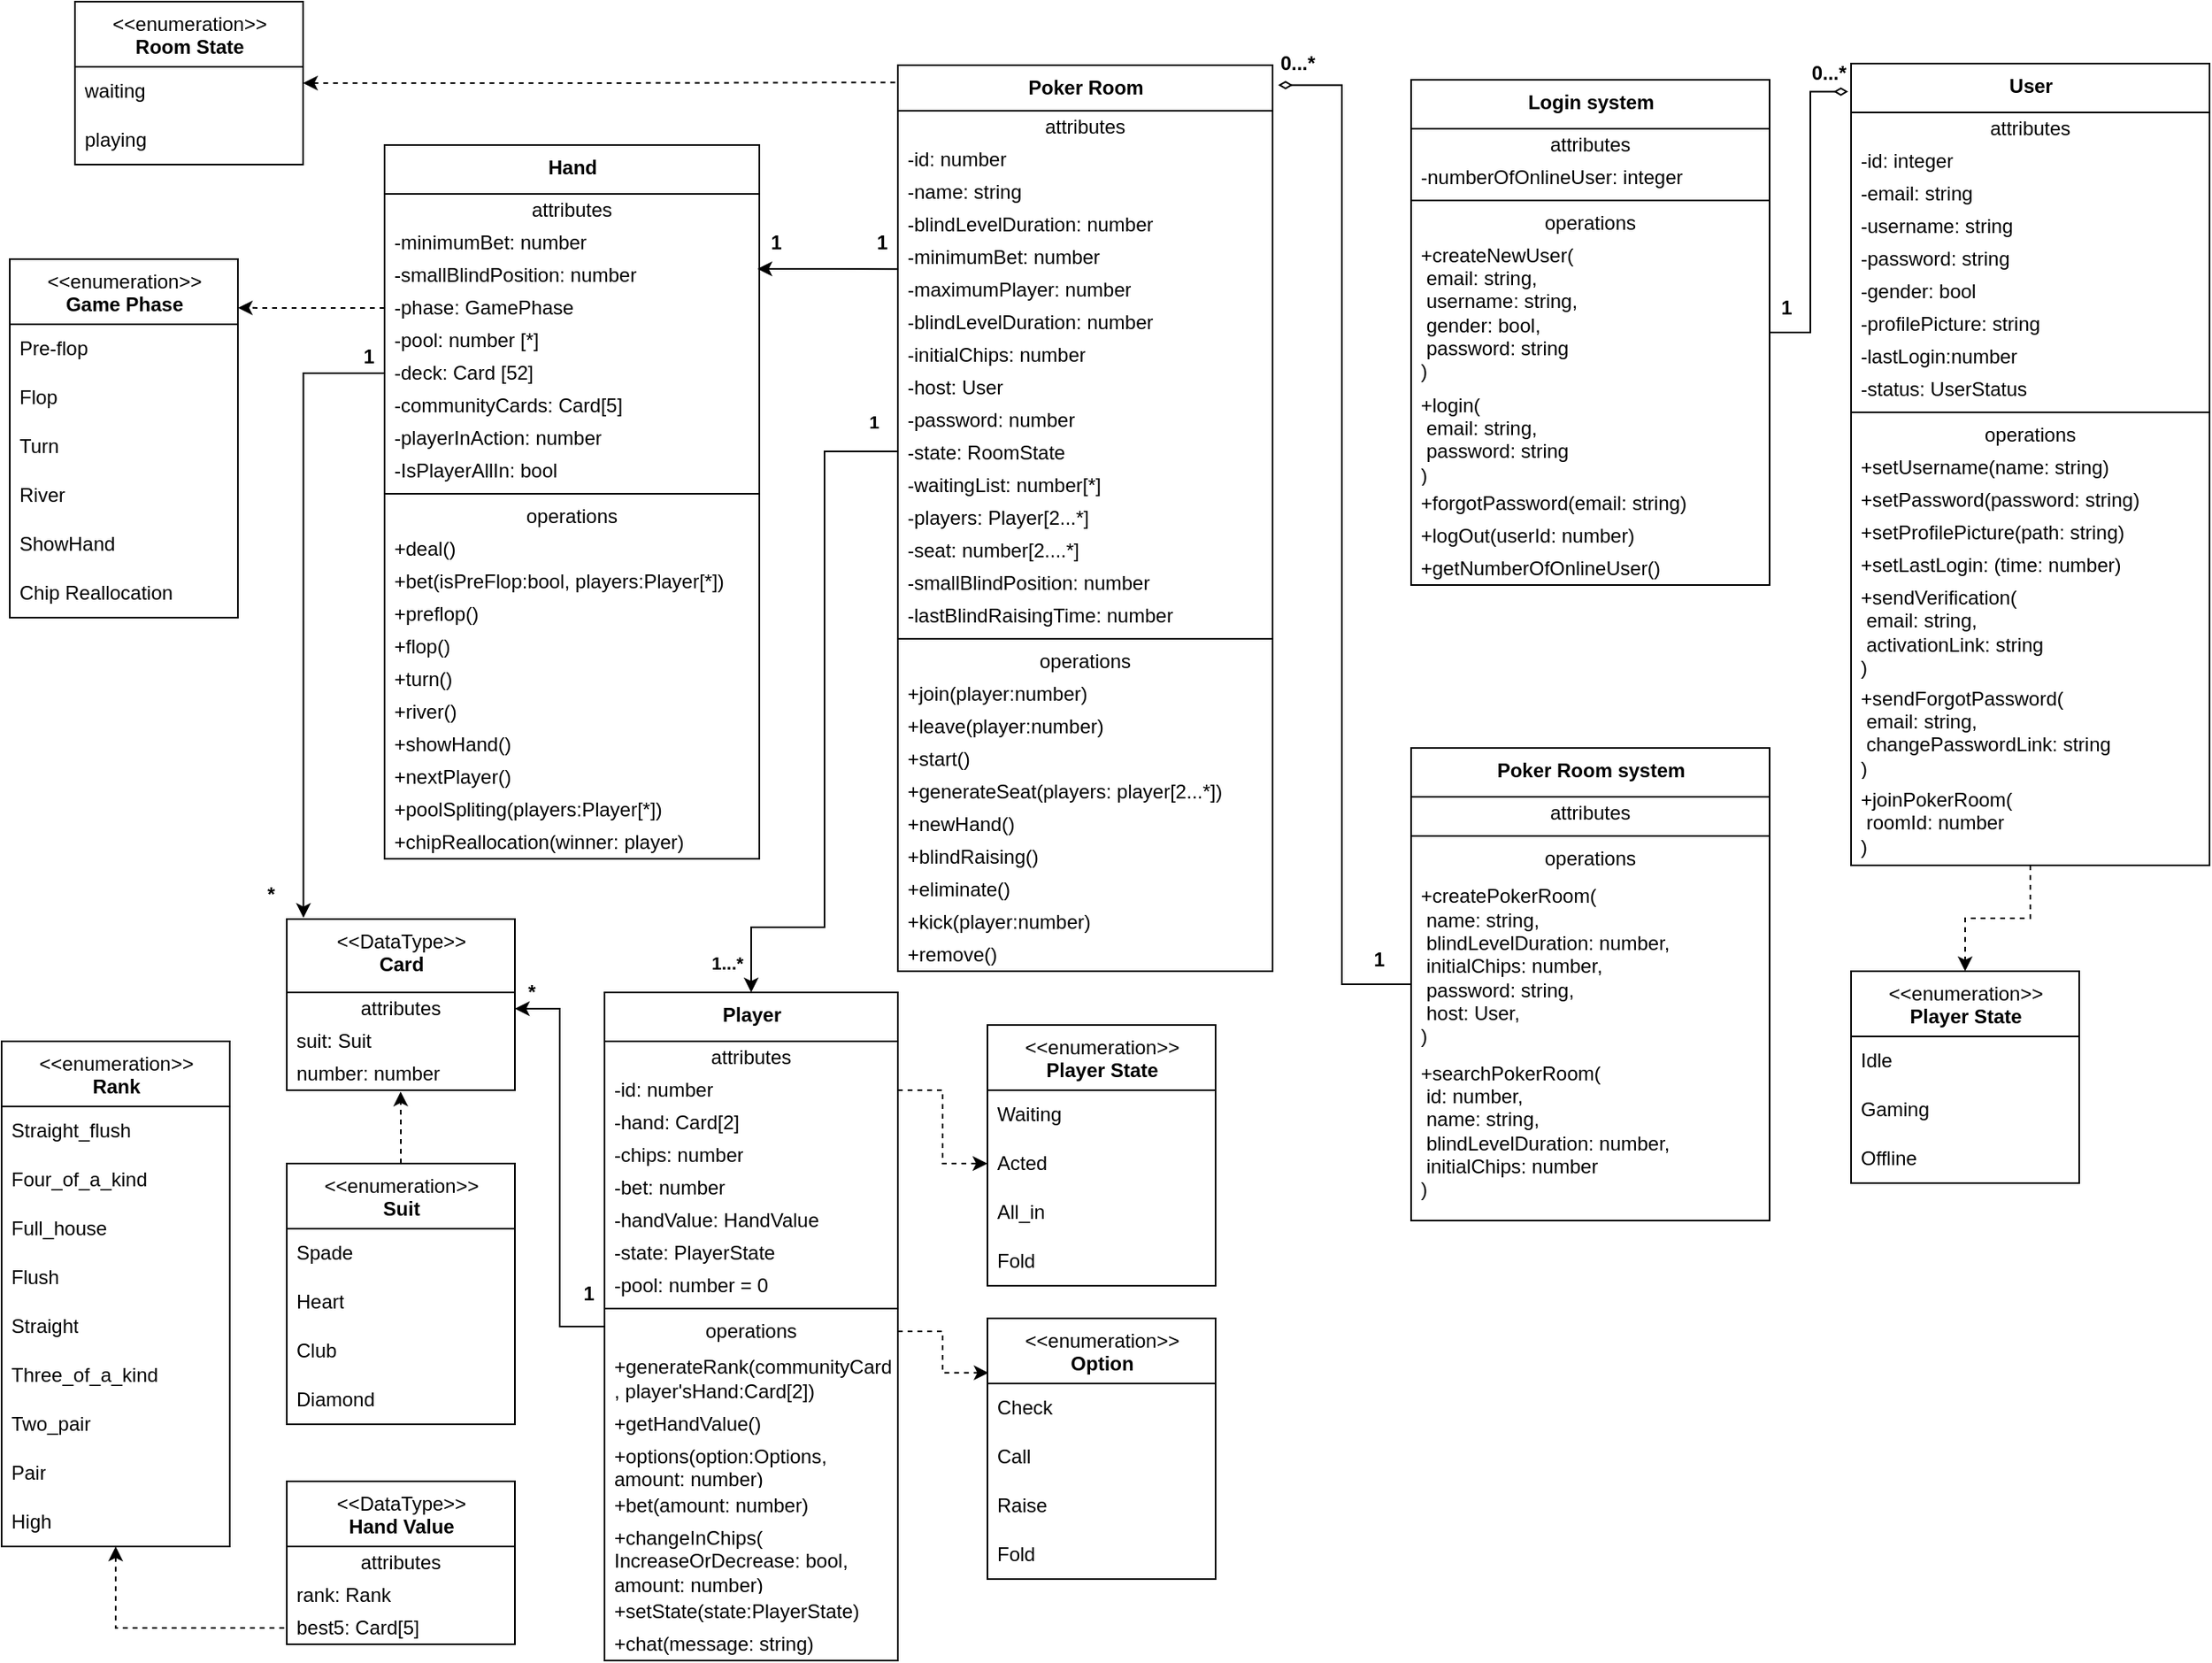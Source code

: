 <mxfile version="16.5.6" type="github">
  <diagram id="BSkCAn2AS6j8tGU4_9bk" name="Page-1">
    <mxGraphModel dx="1038" dy="489" grid="1" gridSize="10" guides="1" tooltips="1" connect="1" arrows="1" fold="1" page="1" pageScale="1" pageWidth="827" pageHeight="1169" math="0" shadow="0">
      <root>
        <mxCell id="0" />
        <mxCell id="1" parent="0" />
        <mxCell id="U2xwrSW1Q37bhcoLh131-1" value="&lt;b&gt;Poker Room&lt;/b&gt;" style="swimlane;fontStyle=0;align=center;verticalAlign=top;childLayout=stackLayout;horizontal=1;startSize=28;horizontalStack=0;resizeParent=1;resizeParentMax=0;resizeLast=0;collapsible=0;marginBottom=0;html=1;" parent="1" vertex="1">
          <mxGeometry x="575" y="61" width="230" height="556" as="geometry" />
        </mxCell>
        <mxCell id="U2xwrSW1Q37bhcoLh131-2" value="attributes" style="text;html=1;strokeColor=none;fillColor=none;align=center;verticalAlign=middle;spacingLeft=4;spacingRight=4;overflow=hidden;rotatable=0;points=[[0,0.5],[1,0.5]];portConstraint=eastwest;" parent="U2xwrSW1Q37bhcoLh131-1" vertex="1">
          <mxGeometry y="28" width="230" height="20" as="geometry" />
        </mxCell>
        <mxCell id="U2xwrSW1Q37bhcoLh131-3" value="-id: number" style="text;html=1;strokeColor=none;fillColor=none;align=left;verticalAlign=middle;spacingLeft=4;spacingRight=4;overflow=hidden;rotatable=0;points=[[0,0.5],[1,0.5]];portConstraint=eastwest;" parent="U2xwrSW1Q37bhcoLh131-1" vertex="1">
          <mxGeometry y="48" width="230" height="20" as="geometry" />
        </mxCell>
        <mxCell id="U2xwrSW1Q37bhcoLh131-14" value="-name: string" style="text;html=1;strokeColor=none;fillColor=none;align=left;verticalAlign=middle;spacingLeft=4;spacingRight=4;overflow=hidden;rotatable=0;points=[[0,0.5],[1,0.5]];portConstraint=eastwest;" parent="U2xwrSW1Q37bhcoLh131-1" vertex="1">
          <mxGeometry y="68" width="230" height="20" as="geometry" />
        </mxCell>
        <mxCell id="U2xwrSW1Q37bhcoLh131-15" value="-blindLevelDuration: number" style="text;html=1;strokeColor=none;fillColor=none;align=left;verticalAlign=middle;spacingLeft=4;spacingRight=4;overflow=hidden;rotatable=0;points=[[0,0.5],[1,0.5]];portConstraint=eastwest;" parent="U2xwrSW1Q37bhcoLh131-1" vertex="1">
          <mxGeometry y="88" width="230" height="20" as="geometry" />
        </mxCell>
        <mxCell id="U2xwrSW1Q37bhcoLh131-16" value="-minimumBet: number" style="text;html=1;strokeColor=none;fillColor=none;align=left;verticalAlign=middle;spacingLeft=4;spacingRight=4;overflow=hidden;rotatable=0;points=[[0,0.5],[1,0.5]];portConstraint=eastwest;" parent="U2xwrSW1Q37bhcoLh131-1" vertex="1">
          <mxGeometry y="108" width="230" height="20" as="geometry" />
        </mxCell>
        <mxCell id="U2xwrSW1Q37bhcoLh131-17" value="-maximumPlayer: number" style="text;html=1;strokeColor=none;fillColor=none;align=left;verticalAlign=middle;spacingLeft=4;spacingRight=4;overflow=hidden;rotatable=0;points=[[0,0.5],[1,0.5]];portConstraint=eastwest;" parent="U2xwrSW1Q37bhcoLh131-1" vertex="1">
          <mxGeometry y="128" width="230" height="20" as="geometry" />
        </mxCell>
        <mxCell id="U2xwrSW1Q37bhcoLh131-19" value="-blindLevelDuration: number" style="text;html=1;strokeColor=none;fillColor=none;align=left;verticalAlign=middle;spacingLeft=4;spacingRight=4;overflow=hidden;rotatable=0;points=[[0,0.5],[1,0.5]];portConstraint=eastwest;" parent="U2xwrSW1Q37bhcoLh131-1" vertex="1">
          <mxGeometry y="148" width="230" height="20" as="geometry" />
        </mxCell>
        <mxCell id="U2xwrSW1Q37bhcoLh131-182" value="-initialChips: number" style="text;html=1;strokeColor=none;fillColor=none;align=left;verticalAlign=middle;spacingLeft=4;spacingRight=4;overflow=hidden;rotatable=0;points=[[0,0.5],[1,0.5]];portConstraint=eastwest;" parent="U2xwrSW1Q37bhcoLh131-1" vertex="1">
          <mxGeometry y="168" width="230" height="20" as="geometry" />
        </mxCell>
        <mxCell id="U2xwrSW1Q37bhcoLh131-18" value="-host: User" style="text;html=1;strokeColor=none;fillColor=none;align=left;verticalAlign=middle;spacingLeft=4;spacingRight=4;overflow=hidden;rotatable=0;points=[[0,0.5],[1,0.5]];portConstraint=eastwest;" parent="U2xwrSW1Q37bhcoLh131-1" vertex="1">
          <mxGeometry y="188" width="230" height="20" as="geometry" />
        </mxCell>
        <mxCell id="U2xwrSW1Q37bhcoLh131-224" value="-password: number" style="text;html=1;strokeColor=none;fillColor=none;align=left;verticalAlign=middle;spacingLeft=4;spacingRight=4;overflow=hidden;rotatable=0;points=[[0,0.5],[1,0.5]];portConstraint=eastwest;" parent="U2xwrSW1Q37bhcoLh131-1" vertex="1">
          <mxGeometry y="208" width="230" height="20" as="geometry" />
        </mxCell>
        <mxCell id="U2xwrSW1Q37bhcoLh131-20" value="-state: RoomState" style="text;html=1;strokeColor=none;fillColor=none;align=left;verticalAlign=middle;spacingLeft=4;spacingRight=4;overflow=hidden;rotatable=0;points=[[0,0.5],[1,0.5]];portConstraint=eastwest;" parent="U2xwrSW1Q37bhcoLh131-1" vertex="1">
          <mxGeometry y="228" width="230" height="20" as="geometry" />
        </mxCell>
        <mxCell id="U2xwrSW1Q37bhcoLh131-5" value="-waitingList: number[*]" style="text;html=1;strokeColor=none;fillColor=none;align=left;verticalAlign=middle;spacingLeft=4;spacingRight=4;overflow=hidden;rotatable=0;points=[[0,0.5],[1,0.5]];portConstraint=eastwest;" parent="U2xwrSW1Q37bhcoLh131-1" vertex="1">
          <mxGeometry y="248" width="230" height="20" as="geometry" />
        </mxCell>
        <mxCell id="U2xwrSW1Q37bhcoLh131-180" value="-players: Player[2...*]" style="text;html=1;strokeColor=none;fillColor=none;align=left;verticalAlign=middle;spacingLeft=4;spacingRight=4;overflow=hidden;rotatable=0;points=[[0,0.5],[1,0.5]];portConstraint=eastwest;" parent="U2xwrSW1Q37bhcoLh131-1" vertex="1">
          <mxGeometry y="268" width="230" height="20" as="geometry" />
        </mxCell>
        <mxCell id="U2xwrSW1Q37bhcoLh131-145" value="-seat: number[2....*]" style="text;html=1;strokeColor=none;fillColor=none;align=left;verticalAlign=middle;spacingLeft=4;spacingRight=4;overflow=hidden;rotatable=0;points=[[0,0.5],[1,0.5]];portConstraint=eastwest;" parent="U2xwrSW1Q37bhcoLh131-1" vertex="1">
          <mxGeometry y="288" width="230" height="20" as="geometry" />
        </mxCell>
        <mxCell id="U2xwrSW1Q37bhcoLh131-51" value="-smallBlindPosition: number" style="text;html=1;strokeColor=none;fillColor=none;align=left;verticalAlign=middle;spacingLeft=4;spacingRight=4;overflow=hidden;rotatable=0;points=[[0,0.5],[1,0.5]];portConstraint=eastwest;" parent="U2xwrSW1Q37bhcoLh131-1" vertex="1">
          <mxGeometry y="308" width="230" height="20" as="geometry" />
        </mxCell>
        <mxCell id="U2xwrSW1Q37bhcoLh131-149" value="-lastBlindRaisingTime: number" style="text;html=1;strokeColor=none;fillColor=none;align=left;verticalAlign=middle;spacingLeft=4;spacingRight=4;overflow=hidden;rotatable=0;points=[[0,0.5],[1,0.5]];portConstraint=eastwest;" parent="U2xwrSW1Q37bhcoLh131-1" vertex="1">
          <mxGeometry y="328" width="230" height="20" as="geometry" />
        </mxCell>
        <mxCell id="U2xwrSW1Q37bhcoLh131-6" value="" style="line;strokeWidth=1;fillColor=none;align=left;verticalAlign=middle;spacingTop=-1;spacingLeft=3;spacingRight=3;rotatable=0;labelPosition=right;points=[];portConstraint=eastwest;" parent="U2xwrSW1Q37bhcoLh131-1" vertex="1">
          <mxGeometry y="348" width="230" height="8" as="geometry" />
        </mxCell>
        <mxCell id="U2xwrSW1Q37bhcoLh131-7" value="operations" style="text;html=1;strokeColor=none;fillColor=none;align=center;verticalAlign=middle;spacingLeft=4;spacingRight=4;overflow=hidden;rotatable=0;points=[[0,0.5],[1,0.5]];portConstraint=eastwest;" parent="U2xwrSW1Q37bhcoLh131-1" vertex="1">
          <mxGeometry y="356" width="230" height="20" as="geometry" />
        </mxCell>
        <mxCell id="U2xwrSW1Q37bhcoLh131-176" value="+join(player:number)" style="text;html=1;strokeColor=none;fillColor=none;align=left;verticalAlign=middle;spacingLeft=4;spacingRight=4;overflow=hidden;rotatable=0;points=[[0,0.5],[1,0.5]];portConstraint=eastwest;" parent="U2xwrSW1Q37bhcoLh131-1" vertex="1">
          <mxGeometry y="376" width="230" height="20" as="geometry" />
        </mxCell>
        <mxCell id="U2xwrSW1Q37bhcoLh131-177" value="+leave(player:number)" style="text;html=1;strokeColor=none;fillColor=none;align=left;verticalAlign=middle;spacingLeft=4;spacingRight=4;overflow=hidden;rotatable=0;points=[[0,0.5],[1,0.5]];portConstraint=eastwest;" parent="U2xwrSW1Q37bhcoLh131-1" vertex="1">
          <mxGeometry y="396" width="230" height="20" as="geometry" />
        </mxCell>
        <mxCell id="U2xwrSW1Q37bhcoLh131-179" value="+start()" style="text;html=1;strokeColor=none;fillColor=none;align=left;verticalAlign=middle;spacingLeft=4;spacingRight=4;overflow=hidden;rotatable=0;points=[[0,0.5],[1,0.5]];portConstraint=eastwest;" parent="U2xwrSW1Q37bhcoLh131-1" vertex="1">
          <mxGeometry y="416" width="230" height="20" as="geometry" />
        </mxCell>
        <mxCell id="U2xwrSW1Q37bhcoLh131-8" value="+generateSeat(players: player[2...*])" style="text;html=1;strokeColor=none;fillColor=none;align=left;verticalAlign=middle;spacingLeft=4;spacingRight=4;overflow=hidden;rotatable=0;points=[[0,0.5],[1,0.5]];portConstraint=eastwest;" parent="U2xwrSW1Q37bhcoLh131-1" vertex="1">
          <mxGeometry y="436" width="230" height="20" as="geometry" />
        </mxCell>
        <mxCell id="U2xwrSW1Q37bhcoLh131-105" value="+newHand()" style="text;html=1;strokeColor=none;fillColor=none;align=left;verticalAlign=middle;spacingLeft=4;spacingRight=4;overflow=hidden;rotatable=0;points=[[0,0.5],[1,0.5]];portConstraint=eastwest;" parent="U2xwrSW1Q37bhcoLh131-1" vertex="1">
          <mxGeometry y="456" width="230" height="20" as="geometry" />
        </mxCell>
        <mxCell id="U2xwrSW1Q37bhcoLh131-166" value="+blindRaising()" style="text;html=1;strokeColor=none;fillColor=none;align=left;verticalAlign=middle;spacingLeft=4;spacingRight=4;overflow=hidden;rotatable=0;points=[[0,0.5],[1,0.5]];portConstraint=eastwest;" parent="U2xwrSW1Q37bhcoLh131-1" vertex="1">
          <mxGeometry y="476" width="230" height="20" as="geometry" />
        </mxCell>
        <mxCell id="U2xwrSW1Q37bhcoLh131-173" value="+eliminate()" style="text;html=1;strokeColor=none;fillColor=none;align=left;verticalAlign=middle;spacingLeft=4;spacingRight=4;overflow=hidden;rotatable=0;points=[[0,0.5],[1,0.5]];portConstraint=eastwest;" parent="U2xwrSW1Q37bhcoLh131-1" vertex="1">
          <mxGeometry y="496" width="230" height="20" as="geometry" />
        </mxCell>
        <mxCell id="U2xwrSW1Q37bhcoLh131-183" value="+kick(player:number)" style="text;html=1;strokeColor=none;fillColor=none;align=left;verticalAlign=middle;spacingLeft=4;spacingRight=4;overflow=hidden;rotatable=0;points=[[0,0.5],[1,0.5]];portConstraint=eastwest;" parent="U2xwrSW1Q37bhcoLh131-1" vertex="1">
          <mxGeometry y="516" width="230" height="20" as="geometry" />
        </mxCell>
        <mxCell id="U2xwrSW1Q37bhcoLh131-184" value="+remove()" style="text;html=1;strokeColor=none;fillColor=none;align=left;verticalAlign=middle;spacingLeft=4;spacingRight=4;overflow=hidden;rotatable=0;points=[[0,0.5],[1,0.5]];portConstraint=eastwest;" parent="U2xwrSW1Q37bhcoLh131-1" vertex="1">
          <mxGeometry y="536" width="230" height="20" as="geometry" />
        </mxCell>
        <mxCell id="U2xwrSW1Q37bhcoLh131-185" style="edgeStyle=orthogonalEdgeStyle;rounded=0;orthogonalLoop=1;jettySize=auto;html=1;dashed=1;endArrow=none;endFill=0;startArrow=classic;startFill=1;entryX=0.005;entryY=0.019;entryDx=0;entryDy=0;entryPerimeter=0;" parent="1" source="U2xwrSW1Q37bhcoLh131-21" target="U2xwrSW1Q37bhcoLh131-1" edge="1">
          <mxGeometry relative="1" as="geometry">
            <mxPoint x="500" y="72" as="targetPoint" />
          </mxGeometry>
        </mxCell>
        <mxCell id="U2xwrSW1Q37bhcoLh131-21" value="&amp;lt;&amp;lt;enumeration&amp;gt;&amp;gt;&lt;br&gt;&lt;b&gt;Room State&lt;/b&gt;" style="swimlane;fontStyle=0;align=center;verticalAlign=top;childLayout=stackLayout;horizontal=1;startSize=40;horizontalStack=0;resizeParent=1;resizeParentMax=0;resizeLast=0;collapsible=0;marginBottom=0;html=1;" parent="1" vertex="1">
          <mxGeometry x="70" y="22" width="140" height="100" as="geometry" />
        </mxCell>
        <mxCell id="U2xwrSW1Q37bhcoLh131-22" value="waiting" style="text;html=1;strokeColor=none;fillColor=none;align=left;verticalAlign=middle;spacingLeft=4;spacingRight=4;overflow=hidden;rotatable=0;points=[[0,0.5],[1,0.5]];portConstraint=eastwest;" parent="U2xwrSW1Q37bhcoLh131-21" vertex="1">
          <mxGeometry y="40" width="140" height="30" as="geometry" />
        </mxCell>
        <mxCell id="U2xwrSW1Q37bhcoLh131-24" value="playing" style="text;html=1;strokeColor=none;fillColor=none;align=left;verticalAlign=middle;spacingLeft=4;spacingRight=4;overflow=hidden;rotatable=0;points=[[0,0.5],[1,0.5]];portConstraint=eastwest;" parent="U2xwrSW1Q37bhcoLh131-21" vertex="1">
          <mxGeometry y="70" width="140" height="30" as="geometry" />
        </mxCell>
        <mxCell id="U2xwrSW1Q37bhcoLh131-26" value="&lt;b&gt;Hand&lt;/b&gt;&lt;br&gt;" style="swimlane;fontStyle=0;align=center;verticalAlign=top;childLayout=stackLayout;horizontal=1;startSize=30;horizontalStack=0;resizeParent=1;resizeParentMax=0;resizeLast=0;collapsible=0;marginBottom=0;html=1;" parent="1" vertex="1">
          <mxGeometry x="260" y="110" width="230" height="438" as="geometry" />
        </mxCell>
        <mxCell id="U2xwrSW1Q37bhcoLh131-27" value="attributes" style="text;html=1;strokeColor=none;fillColor=none;align=center;verticalAlign=middle;spacingLeft=4;spacingRight=4;overflow=hidden;rotatable=0;points=[[0,0.5],[1,0.5]];portConstraint=eastwest;" parent="U2xwrSW1Q37bhcoLh131-26" vertex="1">
          <mxGeometry y="30" width="230" height="20" as="geometry" />
        </mxCell>
        <mxCell id="U2xwrSW1Q37bhcoLh131-29" value="-minimumBet: number" style="text;html=1;strokeColor=none;fillColor=none;align=left;verticalAlign=middle;spacingLeft=4;spacingRight=4;overflow=hidden;rotatable=0;points=[[0,0.5],[1,0.5]];portConstraint=eastwest;" parent="U2xwrSW1Q37bhcoLh131-26" vertex="1">
          <mxGeometry y="50" width="230" height="20" as="geometry" />
        </mxCell>
        <mxCell id="U2xwrSW1Q37bhcoLh131-144" value="-smallBlindPosition: number" style="text;html=1;strokeColor=none;fillColor=none;align=left;verticalAlign=middle;spacingLeft=4;spacingRight=4;overflow=hidden;rotatable=0;points=[[0,0.5],[1,0.5]];portConstraint=eastwest;" parent="U2xwrSW1Q37bhcoLh131-26" vertex="1">
          <mxGeometry y="70" width="230" height="20" as="geometry" />
        </mxCell>
        <mxCell id="U2xwrSW1Q37bhcoLh131-34" value="-phase: GamePhase" style="text;html=1;strokeColor=none;fillColor=none;align=left;verticalAlign=middle;spacingLeft=4;spacingRight=4;overflow=hidden;rotatable=0;points=[[0,0.5],[1,0.5]];portConstraint=eastwest;" parent="U2xwrSW1Q37bhcoLh131-26" vertex="1">
          <mxGeometry y="90" width="230" height="20" as="geometry" />
        </mxCell>
        <mxCell id="U2xwrSW1Q37bhcoLh131-36" value="-pool: number [*]" style="text;html=1;strokeColor=none;fillColor=none;align=left;verticalAlign=middle;spacingLeft=4;spacingRight=4;overflow=hidden;rotatable=0;points=[[0,0.5],[1,0.5]];portConstraint=eastwest;" parent="U2xwrSW1Q37bhcoLh131-26" vertex="1">
          <mxGeometry y="110" width="230" height="20" as="geometry" />
        </mxCell>
        <mxCell id="U2xwrSW1Q37bhcoLh131-37" value="-deck: Card [52]" style="text;html=1;strokeColor=none;fillColor=none;align=left;verticalAlign=middle;spacingLeft=4;spacingRight=4;overflow=hidden;rotatable=0;points=[[0,0.5],[1,0.5]];portConstraint=eastwest;" parent="U2xwrSW1Q37bhcoLh131-26" vertex="1">
          <mxGeometry y="130" width="230" height="20" as="geometry" />
        </mxCell>
        <mxCell id="U2xwrSW1Q37bhcoLh131-48" value="-communityCards: Card[5]" style="text;html=1;strokeColor=none;fillColor=none;align=left;verticalAlign=middle;spacingLeft=4;spacingRight=4;overflow=hidden;rotatable=0;points=[[0,0.5],[1,0.5]];portConstraint=eastwest;" parent="U2xwrSW1Q37bhcoLh131-26" vertex="1">
          <mxGeometry y="150" width="230" height="20" as="geometry" />
        </mxCell>
        <mxCell id="U2xwrSW1Q37bhcoLh131-52" value="-playerInAction: number" style="text;html=1;strokeColor=none;fillColor=none;align=left;verticalAlign=middle;spacingLeft=4;spacingRight=4;overflow=hidden;rotatable=0;points=[[0,0.5],[1,0.5]];portConstraint=eastwest;" parent="U2xwrSW1Q37bhcoLh131-26" vertex="1">
          <mxGeometry y="170" width="230" height="20" as="geometry" />
        </mxCell>
        <mxCell id="U2xwrSW1Q37bhcoLh131-146" value="-IsPlayerAllIn: bool" style="text;html=1;strokeColor=none;fillColor=none;align=left;verticalAlign=middle;spacingLeft=4;spacingRight=4;overflow=hidden;rotatable=0;points=[[0,0.5],[1,0.5]];portConstraint=eastwest;" parent="U2xwrSW1Q37bhcoLh131-26" vertex="1">
          <mxGeometry y="190" width="230" height="20" as="geometry" />
        </mxCell>
        <mxCell id="U2xwrSW1Q37bhcoLh131-38" value="" style="line;strokeWidth=1;fillColor=none;align=left;verticalAlign=middle;spacingTop=-1;spacingLeft=3;spacingRight=3;rotatable=0;labelPosition=right;points=[];portConstraint=eastwest;" parent="U2xwrSW1Q37bhcoLh131-26" vertex="1">
          <mxGeometry y="210" width="230" height="8" as="geometry" />
        </mxCell>
        <mxCell id="U2xwrSW1Q37bhcoLh131-39" value="operations" style="text;html=1;strokeColor=none;fillColor=none;align=center;verticalAlign=middle;spacingLeft=4;spacingRight=4;overflow=hidden;rotatable=0;points=[[0,0.5],[1,0.5]];portConstraint=eastwest;" parent="U2xwrSW1Q37bhcoLh131-26" vertex="1">
          <mxGeometry y="218" width="230" height="20" as="geometry" />
        </mxCell>
        <mxCell id="U2xwrSW1Q37bhcoLh131-40" value="+deal()" style="text;html=1;strokeColor=none;fillColor=none;align=left;verticalAlign=middle;spacingLeft=4;spacingRight=4;overflow=hidden;rotatable=0;points=[[0,0.5],[1,0.5]];portConstraint=eastwest;" parent="U2xwrSW1Q37bhcoLh131-26" vertex="1">
          <mxGeometry y="238" width="230" height="20" as="geometry" />
        </mxCell>
        <mxCell id="U2xwrSW1Q37bhcoLh131-130" value="+bet(isPreFlop:bool, players:Player[*])" style="text;html=1;strokeColor=none;fillColor=none;align=left;verticalAlign=middle;spacingLeft=4;spacingRight=4;overflow=hidden;rotatable=0;points=[[0,0.5],[1,0.5]];portConstraint=eastwest;" parent="U2xwrSW1Q37bhcoLh131-26" vertex="1">
          <mxGeometry y="258" width="230" height="20" as="geometry" />
        </mxCell>
        <mxCell id="U2xwrSW1Q37bhcoLh131-109" value="+preflop()" style="text;html=1;strokeColor=none;fillColor=none;align=left;verticalAlign=middle;spacingLeft=4;spacingRight=4;overflow=hidden;rotatable=0;points=[[0,0.5],[1,0.5]];portConstraint=eastwest;" parent="U2xwrSW1Q37bhcoLh131-26" vertex="1">
          <mxGeometry y="278" width="230" height="20" as="geometry" />
        </mxCell>
        <mxCell id="U2xwrSW1Q37bhcoLh131-110" value="+flop()" style="text;html=1;strokeColor=none;fillColor=none;align=left;verticalAlign=middle;spacingLeft=4;spacingRight=4;overflow=hidden;rotatable=0;points=[[0,0.5],[1,0.5]];portConstraint=eastwest;" parent="U2xwrSW1Q37bhcoLh131-26" vertex="1">
          <mxGeometry y="298" width="230" height="20" as="geometry" />
        </mxCell>
        <mxCell id="U2xwrSW1Q37bhcoLh131-108" value="+turn()" style="text;html=1;strokeColor=none;fillColor=none;align=left;verticalAlign=middle;spacingLeft=4;spacingRight=4;overflow=hidden;rotatable=0;points=[[0,0.5],[1,0.5]];portConstraint=eastwest;" parent="U2xwrSW1Q37bhcoLh131-26" vertex="1">
          <mxGeometry y="318" width="230" height="20" as="geometry" />
        </mxCell>
        <mxCell id="U2xwrSW1Q37bhcoLh131-107" value="+river()" style="text;html=1;strokeColor=none;fillColor=none;align=left;verticalAlign=middle;spacingLeft=4;spacingRight=4;overflow=hidden;rotatable=0;points=[[0,0.5],[1,0.5]];portConstraint=eastwest;" parent="U2xwrSW1Q37bhcoLh131-26" vertex="1">
          <mxGeometry y="338" width="230" height="20" as="geometry" />
        </mxCell>
        <mxCell id="U2xwrSW1Q37bhcoLh131-161" value="+showHand()" style="text;html=1;strokeColor=none;fillColor=none;align=left;verticalAlign=middle;spacingLeft=4;spacingRight=4;overflow=hidden;rotatable=0;points=[[0,0.5],[1,0.5]];portConstraint=eastwest;" parent="U2xwrSW1Q37bhcoLh131-26" vertex="1">
          <mxGeometry y="358" width="230" height="20" as="geometry" />
        </mxCell>
        <mxCell id="U2xwrSW1Q37bhcoLh131-147" value="+nextPlayer()" style="text;html=1;strokeColor=none;fillColor=none;align=left;verticalAlign=middle;spacingLeft=4;spacingRight=4;overflow=hidden;rotatable=0;points=[[0,0.5],[1,0.5]];portConstraint=eastwest;" parent="U2xwrSW1Q37bhcoLh131-26" vertex="1">
          <mxGeometry y="378" width="230" height="20" as="geometry" />
        </mxCell>
        <mxCell id="U2xwrSW1Q37bhcoLh131-160" value="+poolSpliting(players:Player[*])" style="text;html=1;strokeColor=none;fillColor=none;align=left;verticalAlign=middle;spacingLeft=4;spacingRight=4;overflow=hidden;rotatable=0;points=[[0,0.5],[1,0.5]];portConstraint=eastwest;" parent="U2xwrSW1Q37bhcoLh131-26" vertex="1">
          <mxGeometry y="398" width="230" height="20" as="geometry" />
        </mxCell>
        <mxCell id="U2xwrSW1Q37bhcoLh131-162" value="+chipReallocation(winner: player)" style="text;html=1;strokeColor=none;fillColor=none;align=left;verticalAlign=middle;spacingLeft=4;spacingRight=4;overflow=hidden;rotatable=0;points=[[0,0.5],[1,0.5]];portConstraint=eastwest;" parent="U2xwrSW1Q37bhcoLh131-26" vertex="1">
          <mxGeometry y="418" width="230" height="20" as="geometry" />
        </mxCell>
        <mxCell id="U2xwrSW1Q37bhcoLh131-41" value="&amp;lt;&amp;lt;enumeration&amp;gt;&amp;gt;&lt;br&gt;&lt;b&gt;Game Phase&lt;/b&gt;" style="swimlane;fontStyle=0;align=center;verticalAlign=top;childLayout=stackLayout;horizontal=1;startSize=40;horizontalStack=0;resizeParent=1;resizeParentMax=0;resizeLast=0;collapsible=0;marginBottom=0;html=1;" parent="1" vertex="1">
          <mxGeometry x="30" y="180" width="140" height="220" as="geometry" />
        </mxCell>
        <mxCell id="U2xwrSW1Q37bhcoLh131-42" value="Pre-flop" style="text;html=1;strokeColor=none;fillColor=none;align=left;verticalAlign=middle;spacingLeft=4;spacingRight=4;overflow=hidden;rotatable=0;points=[[0,0.5],[1,0.5]];portConstraint=eastwest;" parent="U2xwrSW1Q37bhcoLh131-41" vertex="1">
          <mxGeometry y="40" width="140" height="30" as="geometry" />
        </mxCell>
        <mxCell id="U2xwrSW1Q37bhcoLh131-43" value="Flop" style="text;html=1;strokeColor=none;fillColor=none;align=left;verticalAlign=middle;spacingLeft=4;spacingRight=4;overflow=hidden;rotatable=0;points=[[0,0.5],[1,0.5]];portConstraint=eastwest;" parent="U2xwrSW1Q37bhcoLh131-41" vertex="1">
          <mxGeometry y="70" width="140" height="30" as="geometry" />
        </mxCell>
        <mxCell id="U2xwrSW1Q37bhcoLh131-45" value="Turn" style="text;html=1;strokeColor=none;fillColor=none;align=left;verticalAlign=middle;spacingLeft=4;spacingRight=4;overflow=hidden;rotatable=0;points=[[0,0.5],[1,0.5]];portConstraint=eastwest;" parent="U2xwrSW1Q37bhcoLh131-41" vertex="1">
          <mxGeometry y="100" width="140" height="30" as="geometry" />
        </mxCell>
        <mxCell id="U2xwrSW1Q37bhcoLh131-46" value="River" style="text;html=1;strokeColor=none;fillColor=none;align=left;verticalAlign=middle;spacingLeft=4;spacingRight=4;overflow=hidden;rotatable=0;points=[[0,0.5],[1,0.5]];portConstraint=eastwest;" parent="U2xwrSW1Q37bhcoLh131-41" vertex="1">
          <mxGeometry y="130" width="140" height="30" as="geometry" />
        </mxCell>
        <mxCell id="U2xwrSW1Q37bhcoLh131-167" value="ShowHand" style="text;html=1;strokeColor=none;fillColor=none;align=left;verticalAlign=middle;spacingLeft=4;spacingRight=4;overflow=hidden;rotatable=0;points=[[0,0.5],[1,0.5]];portConstraint=eastwest;" parent="U2xwrSW1Q37bhcoLh131-41" vertex="1">
          <mxGeometry y="160" width="140" height="30" as="geometry" />
        </mxCell>
        <mxCell id="U2xwrSW1Q37bhcoLh131-168" value="Chip Reallocation" style="text;html=1;strokeColor=none;fillColor=none;align=left;verticalAlign=middle;spacingLeft=4;spacingRight=4;overflow=hidden;rotatable=0;points=[[0,0.5],[1,0.5]];portConstraint=eastwest;" parent="U2xwrSW1Q37bhcoLh131-41" vertex="1">
          <mxGeometry y="190" width="140" height="30" as="geometry" />
        </mxCell>
        <mxCell id="U2xwrSW1Q37bhcoLh131-205" style="edgeStyle=orthogonalEdgeStyle;rounded=0;orthogonalLoop=1;jettySize=auto;html=1;entryX=1;entryY=0.5;entryDx=0;entryDy=0;startArrow=none;startFill=0;endArrow=classic;endFill=1;" parent="1" source="U2xwrSW1Q37bhcoLh131-53" target="U2xwrSW1Q37bhcoLh131-64" edge="1">
          <mxGeometry relative="1" as="geometry" />
        </mxCell>
        <mxCell id="U2xwrSW1Q37bhcoLh131-53" value="&lt;b&gt;Player&lt;/b&gt;" style="swimlane;fontStyle=0;align=center;verticalAlign=top;childLayout=stackLayout;horizontal=1;startSize=30;horizontalStack=0;resizeParent=1;resizeParentMax=0;resizeLast=0;collapsible=0;marginBottom=0;html=1;" parent="1" vertex="1">
          <mxGeometry x="395" y="630" width="180" height="410" as="geometry" />
        </mxCell>
        <mxCell id="U2xwrSW1Q37bhcoLh131-54" value="attributes" style="text;html=1;strokeColor=none;fillColor=none;align=center;verticalAlign=middle;spacingLeft=4;spacingRight=4;overflow=hidden;rotatable=0;points=[[0,0.5],[1,0.5]];portConstraint=eastwest;" parent="U2xwrSW1Q37bhcoLh131-53" vertex="1">
          <mxGeometry y="30" width="180" height="20" as="geometry" />
        </mxCell>
        <mxCell id="U2xwrSW1Q37bhcoLh131-163" value="-id: number" style="text;html=1;strokeColor=none;fillColor=none;align=left;verticalAlign=middle;spacingLeft=4;spacingRight=4;overflow=hidden;rotatable=0;points=[[0,0.5],[1,0.5]];portConstraint=eastwest;" parent="U2xwrSW1Q37bhcoLh131-53" vertex="1">
          <mxGeometry y="50" width="180" height="20" as="geometry" />
        </mxCell>
        <mxCell id="U2xwrSW1Q37bhcoLh131-55" value="-hand: Card[2]" style="text;html=1;strokeColor=none;fillColor=none;align=left;verticalAlign=middle;spacingLeft=4;spacingRight=4;overflow=hidden;rotatable=0;points=[[0,0.5],[1,0.5]];portConstraint=eastwest;" parent="U2xwrSW1Q37bhcoLh131-53" vertex="1">
          <mxGeometry y="70" width="180" height="20" as="geometry" />
        </mxCell>
        <mxCell id="U2xwrSW1Q37bhcoLh131-62" value="-chips: number" style="text;html=1;strokeColor=none;fillColor=none;align=left;verticalAlign=middle;spacingLeft=4;spacingRight=4;overflow=hidden;rotatable=0;points=[[0,0.5],[1,0.5]];portConstraint=eastwest;" parent="U2xwrSW1Q37bhcoLh131-53" vertex="1">
          <mxGeometry y="90" width="180" height="20" as="geometry" />
        </mxCell>
        <mxCell id="U2xwrSW1Q37bhcoLh131-129" value="-bet: number" style="text;html=1;strokeColor=none;fillColor=none;align=left;verticalAlign=middle;spacingLeft=4;spacingRight=4;overflow=hidden;rotatable=0;points=[[0,0.5],[1,0.5]];portConstraint=eastwest;" parent="U2xwrSW1Q37bhcoLh131-53" vertex="1">
          <mxGeometry y="110" width="180" height="20" as="geometry" />
        </mxCell>
        <mxCell id="U2xwrSW1Q37bhcoLh131-61" value="-handValue: HandValue" style="text;html=1;strokeColor=none;fillColor=none;align=left;verticalAlign=middle;spacingLeft=4;spacingRight=4;overflow=hidden;rotatable=0;points=[[0,0.5],[1,0.5]];portConstraint=eastwest;" parent="U2xwrSW1Q37bhcoLh131-53" vertex="1">
          <mxGeometry y="130" width="180" height="20" as="geometry" />
        </mxCell>
        <mxCell id="U2xwrSW1Q37bhcoLh131-131" value="-state: PlayerState" style="text;html=1;strokeColor=none;fillColor=none;align=left;verticalAlign=middle;spacingLeft=4;spacingRight=4;overflow=hidden;rotatable=0;points=[[0,0.5],[1,0.5]];portConstraint=eastwest;" parent="U2xwrSW1Q37bhcoLh131-53" vertex="1">
          <mxGeometry y="150" width="180" height="20" as="geometry" />
        </mxCell>
        <mxCell id="U2xwrSW1Q37bhcoLh131-164" value="-pool: number = 0" style="text;html=1;strokeColor=none;fillColor=none;align=left;verticalAlign=middle;spacingLeft=4;spacingRight=4;overflow=hidden;rotatable=0;points=[[0,0.5],[1,0.5]];portConstraint=eastwest;" parent="U2xwrSW1Q37bhcoLh131-53" vertex="1">
          <mxGeometry y="170" width="180" height="20" as="geometry" />
        </mxCell>
        <mxCell id="U2xwrSW1Q37bhcoLh131-58" value="" style="line;strokeWidth=1;fillColor=none;align=left;verticalAlign=middle;spacingTop=-1;spacingLeft=3;spacingRight=3;rotatable=0;labelPosition=right;points=[];portConstraint=eastwest;" parent="U2xwrSW1Q37bhcoLh131-53" vertex="1">
          <mxGeometry y="190" width="180" height="8" as="geometry" />
        </mxCell>
        <mxCell id="U2xwrSW1Q37bhcoLh131-59" value="operations" style="text;html=1;strokeColor=none;fillColor=none;align=center;verticalAlign=middle;spacingLeft=4;spacingRight=4;overflow=hidden;rotatable=0;points=[[0,0.5],[1,0.5]];portConstraint=eastwest;" parent="U2xwrSW1Q37bhcoLh131-53" vertex="1">
          <mxGeometry y="198" width="180" height="20" as="geometry" />
        </mxCell>
        <mxCell id="U2xwrSW1Q37bhcoLh131-104" value="+generateRank(communityCards:Card[5]&lt;br&gt;, player&#39;sHand:Card[2])" style="text;html=1;strokeColor=none;fillColor=none;align=left;verticalAlign=middle;spacingLeft=4;spacingRight=4;overflow=hidden;rotatable=0;points=[[0,0.5],[1,0.5]];portConstraint=eastwest;" parent="U2xwrSW1Q37bhcoLh131-53" vertex="1">
          <mxGeometry y="218" width="180" height="37" as="geometry" />
        </mxCell>
        <mxCell id="U2xwrSW1Q37bhcoLh131-60" value="+getHandValue()" style="text;html=1;strokeColor=none;fillColor=none;align=left;verticalAlign=middle;spacingLeft=4;spacingRight=4;overflow=hidden;rotatable=0;points=[[0,0.5],[1,0.5]];portConstraint=eastwest;" parent="U2xwrSW1Q37bhcoLh131-53" vertex="1">
          <mxGeometry y="255" width="180" height="20" as="geometry" />
        </mxCell>
        <mxCell id="U2xwrSW1Q37bhcoLh131-151" value="+options(option:Options, &lt;br&gt;amount: number)" style="text;html=1;strokeColor=none;fillColor=none;align=left;verticalAlign=middle;spacingLeft=4;spacingRight=4;overflow=hidden;rotatable=0;points=[[0,0.5],[1,0.5]];portConstraint=eastwest;" parent="U2xwrSW1Q37bhcoLh131-53" vertex="1">
          <mxGeometry y="275" width="180" height="30" as="geometry" />
        </mxCell>
        <mxCell id="U2xwrSW1Q37bhcoLh131-152" value="+bet(amount: number)" style="text;html=1;strokeColor=none;fillColor=none;align=left;verticalAlign=middle;spacingLeft=4;spacingRight=4;overflow=hidden;rotatable=0;points=[[0,0.5],[1,0.5]];portConstraint=eastwest;" parent="U2xwrSW1Q37bhcoLh131-53" vertex="1">
          <mxGeometry y="305" width="180" height="20" as="geometry" />
        </mxCell>
        <mxCell id="U2xwrSW1Q37bhcoLh131-221" value="+changeInChips(&lt;br&gt;IncreaseOrDecrease: bool, &lt;br&gt;amount: number)" style="text;html=1;strokeColor=none;fillColor=none;align=left;verticalAlign=middle;spacingLeft=4;spacingRight=4;overflow=hidden;rotatable=0;points=[[0,0.5],[1,0.5]];portConstraint=eastwest;" parent="U2xwrSW1Q37bhcoLh131-53" vertex="1">
          <mxGeometry y="325" width="180" height="45" as="geometry" />
        </mxCell>
        <mxCell id="U2xwrSW1Q37bhcoLh131-223" value="+setState(state:PlayerState)" style="text;html=1;strokeColor=none;fillColor=none;align=left;verticalAlign=middle;spacingLeft=4;spacingRight=4;overflow=hidden;rotatable=0;points=[[0,0.5],[1,0.5]];portConstraint=eastwest;" parent="U2xwrSW1Q37bhcoLh131-53" vertex="1">
          <mxGeometry y="370" width="180" height="20" as="geometry" />
        </mxCell>
        <mxCell id="z4Yax9T_jtyGI7LBKSBH-3" value="+chat(message: string)" style="text;html=1;strokeColor=none;fillColor=none;align=left;verticalAlign=middle;spacingLeft=4;spacingRight=4;overflow=hidden;rotatable=0;points=[[0,0.5],[1,0.5]];portConstraint=eastwest;" vertex="1" parent="U2xwrSW1Q37bhcoLh131-53">
          <mxGeometry y="390" width="180" height="20" as="geometry" />
        </mxCell>
        <mxCell id="U2xwrSW1Q37bhcoLh131-63" value="&amp;lt;&amp;lt;DataType&amp;gt;&amp;gt;&lt;br&gt;&lt;b&gt;Card&lt;/b&gt;&lt;br&gt;" style="swimlane;fontStyle=0;align=center;verticalAlign=top;childLayout=stackLayout;horizontal=1;startSize=45;horizontalStack=0;resizeParent=1;resizeParentMax=0;resizeLast=0;collapsible=0;marginBottom=0;html=1;" parent="1" vertex="1">
          <mxGeometry x="200" y="585" width="140" height="105" as="geometry" />
        </mxCell>
        <mxCell id="U2xwrSW1Q37bhcoLh131-64" value="attributes" style="text;html=1;strokeColor=none;fillColor=none;align=center;verticalAlign=middle;spacingLeft=4;spacingRight=4;overflow=hidden;rotatable=0;points=[[0,0.5],[1,0.5]];portConstraint=eastwest;" parent="U2xwrSW1Q37bhcoLh131-63" vertex="1">
          <mxGeometry y="45" width="140" height="20" as="geometry" />
        </mxCell>
        <mxCell id="U2xwrSW1Q37bhcoLh131-65" value="suit: Suit" style="text;html=1;strokeColor=none;fillColor=none;align=left;verticalAlign=middle;spacingLeft=4;spacingRight=4;overflow=hidden;rotatable=0;points=[[0,0.5],[1,0.5]];portConstraint=eastwest;" parent="U2xwrSW1Q37bhcoLh131-63" vertex="1">
          <mxGeometry y="65" width="140" height="20" as="geometry" />
        </mxCell>
        <mxCell id="U2xwrSW1Q37bhcoLh131-66" value="number: number" style="text;html=1;strokeColor=none;fillColor=none;align=left;verticalAlign=middle;spacingLeft=4;spacingRight=4;overflow=hidden;rotatable=0;points=[[0,0.5],[1,0.5]];portConstraint=eastwest;" parent="U2xwrSW1Q37bhcoLh131-63" vertex="1">
          <mxGeometry y="85" width="140" height="20" as="geometry" />
        </mxCell>
        <mxCell id="U2xwrSW1Q37bhcoLh131-204" style="edgeStyle=orthogonalEdgeStyle;rounded=0;orthogonalLoop=1;jettySize=auto;html=1;entryX=0.499;entryY=1.041;entryDx=0;entryDy=0;entryPerimeter=0;dashed=1;startArrow=none;startFill=0;endArrow=classic;endFill=1;" parent="1" source="U2xwrSW1Q37bhcoLh131-72" target="U2xwrSW1Q37bhcoLh131-66" edge="1">
          <mxGeometry relative="1" as="geometry" />
        </mxCell>
        <mxCell id="U2xwrSW1Q37bhcoLh131-72" value="&amp;lt;&amp;lt;enumeration&amp;gt;&amp;gt;&lt;br&gt;&lt;b&gt;Suit&lt;/b&gt;" style="swimlane;fontStyle=0;align=center;verticalAlign=top;childLayout=stackLayout;horizontal=1;startSize=40;horizontalStack=0;resizeParent=1;resizeParentMax=0;resizeLast=0;collapsible=0;marginBottom=0;html=1;" parent="1" vertex="1">
          <mxGeometry x="200" y="735" width="140" height="160" as="geometry" />
        </mxCell>
        <mxCell id="U2xwrSW1Q37bhcoLh131-73" value="Spade" style="text;html=1;strokeColor=none;fillColor=none;align=left;verticalAlign=middle;spacingLeft=4;spacingRight=4;overflow=hidden;rotatable=0;points=[[0,0.5],[1,0.5]];portConstraint=eastwest;" parent="U2xwrSW1Q37bhcoLh131-72" vertex="1">
          <mxGeometry y="40" width="140" height="30" as="geometry" />
        </mxCell>
        <mxCell id="U2xwrSW1Q37bhcoLh131-74" value="Heart" style="text;html=1;strokeColor=none;fillColor=none;align=left;verticalAlign=middle;spacingLeft=4;spacingRight=4;overflow=hidden;rotatable=0;points=[[0,0.5],[1,0.5]];portConstraint=eastwest;" parent="U2xwrSW1Q37bhcoLh131-72" vertex="1">
          <mxGeometry y="70" width="140" height="30" as="geometry" />
        </mxCell>
        <mxCell id="U2xwrSW1Q37bhcoLh131-76" value="Club" style="text;html=1;strokeColor=none;fillColor=none;align=left;verticalAlign=middle;spacingLeft=4;spacingRight=4;overflow=hidden;rotatable=0;points=[[0,0.5],[1,0.5]];portConstraint=eastwest;" parent="U2xwrSW1Q37bhcoLh131-72" vertex="1">
          <mxGeometry y="100" width="140" height="30" as="geometry" />
        </mxCell>
        <mxCell id="U2xwrSW1Q37bhcoLh131-77" value="Diamond" style="text;html=1;strokeColor=none;fillColor=none;align=left;verticalAlign=middle;spacingLeft=4;spacingRight=4;overflow=hidden;rotatable=0;points=[[0,0.5],[1,0.5]];portConstraint=eastwest;" parent="U2xwrSW1Q37bhcoLh131-72" vertex="1">
          <mxGeometry y="130" width="140" height="30" as="geometry" />
        </mxCell>
        <mxCell id="U2xwrSW1Q37bhcoLh131-79" value="&amp;lt;&amp;lt;DataType&amp;gt;&amp;gt;&lt;br&gt;&lt;b&gt;Hand Value&lt;/b&gt;&lt;br&gt;" style="swimlane;fontStyle=0;align=center;verticalAlign=top;childLayout=stackLayout;horizontal=1;startSize=40;horizontalStack=0;resizeParent=1;resizeParentMax=0;resizeLast=0;collapsible=0;marginBottom=0;html=1;" parent="1" vertex="1">
          <mxGeometry x="200" y="930" width="140" height="100" as="geometry" />
        </mxCell>
        <mxCell id="U2xwrSW1Q37bhcoLh131-80" value="attributes" style="text;html=1;strokeColor=none;fillColor=none;align=center;verticalAlign=middle;spacingLeft=4;spacingRight=4;overflow=hidden;rotatable=0;points=[[0,0.5],[1,0.5]];portConstraint=eastwest;" parent="U2xwrSW1Q37bhcoLh131-79" vertex="1">
          <mxGeometry y="40" width="140" height="20" as="geometry" />
        </mxCell>
        <mxCell id="U2xwrSW1Q37bhcoLh131-81" value="rank: Rank" style="text;html=1;strokeColor=none;fillColor=none;align=left;verticalAlign=middle;spacingLeft=4;spacingRight=4;overflow=hidden;rotatable=0;points=[[0,0.5],[1,0.5]];portConstraint=eastwest;" parent="U2xwrSW1Q37bhcoLh131-79" vertex="1">
          <mxGeometry y="60" width="140" height="20" as="geometry" />
        </mxCell>
        <mxCell id="U2xwrSW1Q37bhcoLh131-82" value="best5: Card[5]" style="text;html=1;strokeColor=none;fillColor=none;align=left;verticalAlign=middle;spacingLeft=4;spacingRight=4;overflow=hidden;rotatable=0;points=[[0,0.5],[1,0.5]];portConstraint=eastwest;" parent="U2xwrSW1Q37bhcoLh131-79" vertex="1">
          <mxGeometry y="80" width="140" height="20" as="geometry" />
        </mxCell>
        <mxCell id="U2xwrSW1Q37bhcoLh131-215" style="edgeStyle=orthogonalEdgeStyle;rounded=0;orthogonalLoop=1;jettySize=auto;html=1;entryX=0;entryY=0.5;entryDx=0;entryDy=0;startArrow=classic;startFill=1;endArrow=none;endFill=0;dashed=1;" parent="1" source="U2xwrSW1Q37bhcoLh131-83" target="U2xwrSW1Q37bhcoLh131-82" edge="1">
          <mxGeometry relative="1" as="geometry" />
        </mxCell>
        <mxCell id="U2xwrSW1Q37bhcoLh131-83" value="&amp;lt;&amp;lt;enumeration&amp;gt;&amp;gt;&lt;br&gt;&lt;b&gt;Rank&lt;/b&gt;" style="swimlane;fontStyle=0;align=center;verticalAlign=top;childLayout=stackLayout;horizontal=1;startSize=40;horizontalStack=0;resizeParent=1;resizeParentMax=0;resizeLast=0;collapsible=0;marginBottom=0;html=1;" parent="1" vertex="1">
          <mxGeometry x="25" y="660" width="140" height="310" as="geometry" />
        </mxCell>
        <mxCell id="U2xwrSW1Q37bhcoLh131-84" value="Straight_flush" style="text;html=1;strokeColor=none;fillColor=none;align=left;verticalAlign=middle;spacingLeft=4;spacingRight=4;overflow=hidden;rotatable=0;points=[[0,0.5],[1,0.5]];portConstraint=eastwest;" parent="U2xwrSW1Q37bhcoLh131-83" vertex="1">
          <mxGeometry y="40" width="140" height="30" as="geometry" />
        </mxCell>
        <mxCell id="U2xwrSW1Q37bhcoLh131-85" value="Four_of_a_kind" style="text;html=1;strokeColor=none;fillColor=none;align=left;verticalAlign=middle;spacingLeft=4;spacingRight=4;overflow=hidden;rotatable=0;points=[[0,0.5],[1,0.5]];portConstraint=eastwest;" parent="U2xwrSW1Q37bhcoLh131-83" vertex="1">
          <mxGeometry y="70" width="140" height="30" as="geometry" />
        </mxCell>
        <mxCell id="U2xwrSW1Q37bhcoLh131-86" value="Full_house" style="text;html=1;strokeColor=none;fillColor=none;align=left;verticalAlign=middle;spacingLeft=4;spacingRight=4;overflow=hidden;rotatable=0;points=[[0,0.5],[1,0.5]];portConstraint=eastwest;" parent="U2xwrSW1Q37bhcoLh131-83" vertex="1">
          <mxGeometry y="100" width="140" height="30" as="geometry" />
        </mxCell>
        <mxCell id="U2xwrSW1Q37bhcoLh131-87" value="Flush" style="text;html=1;strokeColor=none;fillColor=none;align=left;verticalAlign=middle;spacingLeft=4;spacingRight=4;overflow=hidden;rotatable=0;points=[[0,0.5],[1,0.5]];portConstraint=eastwest;" parent="U2xwrSW1Q37bhcoLh131-83" vertex="1">
          <mxGeometry y="130" width="140" height="30" as="geometry" />
        </mxCell>
        <mxCell id="U2xwrSW1Q37bhcoLh131-91" value="Straight" style="text;html=1;strokeColor=none;fillColor=none;align=left;verticalAlign=middle;spacingLeft=4;spacingRight=4;overflow=hidden;rotatable=0;points=[[0,0.5],[1,0.5]];portConstraint=eastwest;" parent="U2xwrSW1Q37bhcoLh131-83" vertex="1">
          <mxGeometry y="160" width="140" height="30" as="geometry" />
        </mxCell>
        <mxCell id="U2xwrSW1Q37bhcoLh131-94" value="Three_of_a_kind" style="text;html=1;strokeColor=none;fillColor=none;align=left;verticalAlign=middle;spacingLeft=4;spacingRight=4;overflow=hidden;rotatable=0;points=[[0,0.5],[1,0.5]];portConstraint=eastwest;" parent="U2xwrSW1Q37bhcoLh131-83" vertex="1">
          <mxGeometry y="190" width="140" height="30" as="geometry" />
        </mxCell>
        <mxCell id="U2xwrSW1Q37bhcoLh131-93" value="Two_pair" style="text;html=1;strokeColor=none;fillColor=none;align=left;verticalAlign=middle;spacingLeft=4;spacingRight=4;overflow=hidden;rotatable=0;points=[[0,0.5],[1,0.5]];portConstraint=eastwest;" parent="U2xwrSW1Q37bhcoLh131-83" vertex="1">
          <mxGeometry y="220" width="140" height="30" as="geometry" />
        </mxCell>
        <mxCell id="U2xwrSW1Q37bhcoLh131-92" value="Pair" style="text;html=1;strokeColor=none;fillColor=none;align=left;verticalAlign=middle;spacingLeft=4;spacingRight=4;overflow=hidden;rotatable=0;points=[[0,0.5],[1,0.5]];portConstraint=eastwest;" parent="U2xwrSW1Q37bhcoLh131-83" vertex="1">
          <mxGeometry y="250" width="140" height="30" as="geometry" />
        </mxCell>
        <mxCell id="U2xwrSW1Q37bhcoLh131-90" value="High" style="text;html=1;strokeColor=none;fillColor=none;align=left;verticalAlign=middle;spacingLeft=4;spacingRight=4;overflow=hidden;rotatable=0;points=[[0,0.5],[1,0.5]];portConstraint=eastwest;" parent="U2xwrSW1Q37bhcoLh131-83" vertex="1">
          <mxGeometry y="280" width="140" height="30" as="geometry" />
        </mxCell>
        <mxCell id="U2xwrSW1Q37bhcoLh131-136" value="&amp;lt;&amp;lt;enumeration&amp;gt;&amp;gt;&lt;br&gt;&lt;b&gt;Player State&lt;/b&gt;" style="swimlane;fontStyle=0;align=center;verticalAlign=top;childLayout=stackLayout;horizontal=1;startSize=40;horizontalStack=0;resizeParent=1;resizeParentMax=0;resizeLast=0;collapsible=0;marginBottom=0;html=1;" parent="1" vertex="1">
          <mxGeometry x="630" y="650" width="140" height="160" as="geometry" />
        </mxCell>
        <mxCell id="U2xwrSW1Q37bhcoLh131-137" value="Waiting" style="text;html=1;strokeColor=none;fillColor=none;align=left;verticalAlign=middle;spacingLeft=4;spacingRight=4;overflow=hidden;rotatable=0;points=[[0,0.5],[1,0.5]];portConstraint=eastwest;" parent="U2xwrSW1Q37bhcoLh131-136" vertex="1">
          <mxGeometry y="40" width="140" height="30" as="geometry" />
        </mxCell>
        <mxCell id="U2xwrSW1Q37bhcoLh131-138" value="Acted" style="text;html=1;strokeColor=none;fillColor=none;align=left;verticalAlign=middle;spacingLeft=4;spacingRight=4;overflow=hidden;rotatable=0;points=[[0,0.5],[1,0.5]];portConstraint=eastwest;" parent="U2xwrSW1Q37bhcoLh131-136" vertex="1">
          <mxGeometry y="70" width="140" height="30" as="geometry" />
        </mxCell>
        <mxCell id="U2xwrSW1Q37bhcoLh131-139" value="All_in" style="text;html=1;strokeColor=none;fillColor=none;align=left;verticalAlign=middle;spacingLeft=4;spacingRight=4;overflow=hidden;rotatable=0;points=[[0,0.5],[1,0.5]];portConstraint=eastwest;" parent="U2xwrSW1Q37bhcoLh131-136" vertex="1">
          <mxGeometry y="100" width="140" height="30" as="geometry" />
        </mxCell>
        <mxCell id="U2xwrSW1Q37bhcoLh131-140" value="Fold" style="text;html=1;strokeColor=none;fillColor=none;align=left;verticalAlign=middle;spacingLeft=4;spacingRight=4;overflow=hidden;rotatable=0;points=[[0,0.5],[1,0.5]];portConstraint=eastwest;" parent="U2xwrSW1Q37bhcoLh131-136" vertex="1">
          <mxGeometry y="130" width="140" height="30" as="geometry" />
        </mxCell>
        <mxCell id="U2xwrSW1Q37bhcoLh131-155" value="&amp;lt;&amp;lt;enumeration&amp;gt;&amp;gt;&lt;br&gt;&lt;b&gt;Option&lt;/b&gt;" style="swimlane;fontStyle=0;align=center;verticalAlign=top;childLayout=stackLayout;horizontal=1;startSize=40;horizontalStack=0;resizeParent=1;resizeParentMax=0;resizeLast=0;collapsible=0;marginBottom=0;html=1;" parent="1" vertex="1">
          <mxGeometry x="630" y="830" width="140" height="160" as="geometry" />
        </mxCell>
        <mxCell id="U2xwrSW1Q37bhcoLh131-156" value="Check" style="text;html=1;strokeColor=none;fillColor=none;align=left;verticalAlign=middle;spacingLeft=4;spacingRight=4;overflow=hidden;rotatable=0;points=[[0,0.5],[1,0.5]];portConstraint=eastwest;" parent="U2xwrSW1Q37bhcoLh131-155" vertex="1">
          <mxGeometry y="40" width="140" height="30" as="geometry" />
        </mxCell>
        <mxCell id="U2xwrSW1Q37bhcoLh131-157" value="Call" style="text;html=1;strokeColor=none;fillColor=none;align=left;verticalAlign=middle;spacingLeft=4;spacingRight=4;overflow=hidden;rotatable=0;points=[[0,0.5],[1,0.5]];portConstraint=eastwest;" parent="U2xwrSW1Q37bhcoLh131-155" vertex="1">
          <mxGeometry y="70" width="140" height="30" as="geometry" />
        </mxCell>
        <mxCell id="U2xwrSW1Q37bhcoLh131-158" value="Raise" style="text;html=1;strokeColor=none;fillColor=none;align=left;verticalAlign=middle;spacingLeft=4;spacingRight=4;overflow=hidden;rotatable=0;points=[[0,0.5],[1,0.5]];portConstraint=eastwest;" parent="U2xwrSW1Q37bhcoLh131-155" vertex="1">
          <mxGeometry y="100" width="140" height="30" as="geometry" />
        </mxCell>
        <mxCell id="U2xwrSW1Q37bhcoLh131-159" value="Fold" style="text;html=1;strokeColor=none;fillColor=none;align=left;verticalAlign=middle;spacingLeft=4;spacingRight=4;overflow=hidden;rotatable=0;points=[[0,0.5],[1,0.5]];portConstraint=eastwest;" parent="U2xwrSW1Q37bhcoLh131-155" vertex="1">
          <mxGeometry y="130" width="140" height="30" as="geometry" />
        </mxCell>
        <mxCell id="U2xwrSW1Q37bhcoLh131-201" style="edgeStyle=orthogonalEdgeStyle;rounded=0;orthogonalLoop=1;jettySize=auto;html=1;entryX=0.005;entryY=0.209;entryDx=0;entryDy=0;entryPerimeter=0;startArrow=none;startFill=0;endArrow=classic;endFill=1;dashed=1;" parent="1" source="U2xwrSW1Q37bhcoLh131-59" target="U2xwrSW1Q37bhcoLh131-155" edge="1">
          <mxGeometry relative="1" as="geometry" />
        </mxCell>
        <mxCell id="U2xwrSW1Q37bhcoLh131-202" style="edgeStyle=orthogonalEdgeStyle;rounded=0;orthogonalLoop=1;jettySize=auto;html=1;entryX=0;entryY=0.5;entryDx=0;entryDy=0;dashed=1;startArrow=none;startFill=0;endArrow=classic;endFill=1;" parent="1" source="U2xwrSW1Q37bhcoLh131-163" target="U2xwrSW1Q37bhcoLh131-138" edge="1">
          <mxGeometry relative="1" as="geometry" />
        </mxCell>
        <mxCell id="U2xwrSW1Q37bhcoLh131-207" style="edgeStyle=orthogonalEdgeStyle;rounded=0;orthogonalLoop=1;jettySize=auto;html=1;startArrow=none;startFill=0;endArrow=classic;endFill=1;exitX=0;exitY=0.5;exitDx=0;exitDy=0;entryX=0.073;entryY=-0.007;entryDx=0;entryDy=0;entryPerimeter=0;" parent="1" source="U2xwrSW1Q37bhcoLh131-37" target="U2xwrSW1Q37bhcoLh131-63" edge="1">
          <mxGeometry relative="1" as="geometry">
            <mxPoint x="260" y="585" as="targetPoint" />
            <Array as="points">
              <mxPoint x="210" y="250" />
            </Array>
          </mxGeometry>
        </mxCell>
        <mxCell id="U2xwrSW1Q37bhcoLh131-208" style="edgeStyle=orthogonalEdgeStyle;rounded=0;orthogonalLoop=1;jettySize=auto;html=1;entryX=1;entryY=0.136;entryDx=0;entryDy=0;entryPerimeter=0;startArrow=none;startFill=0;endArrow=classic;endFill=1;dashed=1;" parent="1" source="U2xwrSW1Q37bhcoLh131-34" target="U2xwrSW1Q37bhcoLh131-41" edge="1">
          <mxGeometry relative="1" as="geometry" />
        </mxCell>
        <mxCell id="U2xwrSW1Q37bhcoLh131-209" value="1" style="edgeStyle=orthogonalEdgeStyle;rounded=0;orthogonalLoop=1;jettySize=auto;html=1;startArrow=none;startFill=0;endArrow=classic;endFill=1;fontStyle=1;exitX=0;exitY=0.5;exitDx=0;exitDy=0;" parent="1" source="U2xwrSW1Q37bhcoLh131-5" target="U2xwrSW1Q37bhcoLh131-53" edge="1">
          <mxGeometry x="-0.838" y="-18" relative="1" as="geometry">
            <Array as="points">
              <mxPoint x="575" y="298" />
              <mxPoint x="530" y="298" />
              <mxPoint x="530" y="590" />
              <mxPoint x="485" y="590" />
            </Array>
            <mxPoint as="offset" />
          </mxGeometry>
        </mxCell>
        <mxCell id="U2xwrSW1Q37bhcoLh131-212" value="1...*" style="edgeLabel;html=1;align=center;verticalAlign=middle;resizable=0;points=[];fontStyle=1" parent="U2xwrSW1Q37bhcoLh131-209" vertex="1" connectable="0">
          <mxGeometry x="0.955" y="-1" relative="1" as="geometry">
            <mxPoint x="-14" y="-8" as="offset" />
          </mxGeometry>
        </mxCell>
        <mxCell id="U2xwrSW1Q37bhcoLh131-213" value="1" style="text;html=1;align=center;verticalAlign=middle;resizable=0;points=[];autosize=1;strokeColor=none;fillColor=none;fontStyle=1" parent="1" vertex="1">
          <mxGeometry x="240" y="230" width="20" height="20" as="geometry" />
        </mxCell>
        <mxCell id="U2xwrSW1Q37bhcoLh131-214" value="*" style="text;html=1;align=center;verticalAlign=middle;resizable=0;points=[];autosize=1;strokeColor=none;fillColor=none;fontStyle=1" parent="1" vertex="1">
          <mxGeometry x="180" y="560" width="20" height="20" as="geometry" />
        </mxCell>
        <mxCell id="U2xwrSW1Q37bhcoLh131-216" style="rounded=0;orthogonalLoop=1;jettySize=auto;html=1;entryX=0.995;entryY=0.3;entryDx=0;entryDy=0;entryPerimeter=0;startArrow=none;startFill=0;endArrow=classic;endFill=1;exitX=0.001;exitY=0.856;exitDx=0;exitDy=0;exitPerimeter=0;" parent="1" source="U2xwrSW1Q37bhcoLh131-16" target="U2xwrSW1Q37bhcoLh131-144" edge="1">
          <mxGeometry relative="1" as="geometry">
            <mxPoint x="640" y="186" as="sourcePoint" />
          </mxGeometry>
        </mxCell>
        <mxCell id="U2xwrSW1Q37bhcoLh131-217" value="1" style="text;html=1;align=center;verticalAlign=middle;resizable=0;points=[];autosize=1;strokeColor=none;fillColor=none;fontStyle=1" parent="1" vertex="1">
          <mxGeometry x="555" y="160" width="20" height="20" as="geometry" />
        </mxCell>
        <mxCell id="U2xwrSW1Q37bhcoLh131-218" value="1" style="text;html=1;align=center;verticalAlign=middle;resizable=0;points=[];autosize=1;strokeColor=none;fillColor=none;fontStyle=1" parent="1" vertex="1">
          <mxGeometry x="490" y="160" width="20" height="20" as="geometry" />
        </mxCell>
        <mxCell id="U2xwrSW1Q37bhcoLh131-219" value="1" style="text;html=1;align=center;verticalAlign=middle;resizable=0;points=[];autosize=1;strokeColor=none;fillColor=none;fontStyle=1" parent="1" vertex="1">
          <mxGeometry x="375" y="805" width="20" height="20" as="geometry" />
        </mxCell>
        <mxCell id="U2xwrSW1Q37bhcoLh131-220" value="*" style="text;html=1;align=center;verticalAlign=middle;resizable=0;points=[];autosize=1;strokeColor=none;fillColor=none;fontStyle=1" parent="1" vertex="1">
          <mxGeometry x="340" y="620" width="20" height="20" as="geometry" />
        </mxCell>
        <mxCell id="z4Yax9T_jtyGI7LBKSBH-4" style="edgeStyle=orthogonalEdgeStyle;rounded=0;orthogonalLoop=1;jettySize=auto;html=1;entryX=0.5;entryY=0;entryDx=0;entryDy=0;dashed=1;" edge="1" parent="1" source="U2xwrSW1Q37bhcoLh131-225" target="U2xwrSW1Q37bhcoLh131-252">
          <mxGeometry relative="1" as="geometry" />
        </mxCell>
        <mxCell id="U2xwrSW1Q37bhcoLh131-225" value="&lt;b&gt;User&lt;/b&gt;" style="swimlane;fontStyle=0;align=center;verticalAlign=top;childLayout=stackLayout;horizontal=1;startSize=30;horizontalStack=0;resizeParent=1;resizeParentMax=0;resizeLast=0;collapsible=0;marginBottom=0;html=1;" parent="1" vertex="1">
          <mxGeometry x="1160" y="60" width="220" height="492" as="geometry" />
        </mxCell>
        <mxCell id="U2xwrSW1Q37bhcoLh131-226" value="attributes" style="text;html=1;strokeColor=none;fillColor=none;align=center;verticalAlign=middle;spacingLeft=4;spacingRight=4;overflow=hidden;rotatable=0;points=[[0,0.5],[1,0.5]];portConstraint=eastwest;" parent="U2xwrSW1Q37bhcoLh131-225" vertex="1">
          <mxGeometry y="30" width="220" height="20" as="geometry" />
        </mxCell>
        <mxCell id="U2xwrSW1Q37bhcoLh131-227" value="-id: integer" style="text;html=1;strokeColor=none;fillColor=none;align=left;verticalAlign=middle;spacingLeft=4;spacingRight=4;overflow=hidden;rotatable=0;points=[[0,0.5],[1,0.5]];portConstraint=eastwest;" parent="U2xwrSW1Q37bhcoLh131-225" vertex="1">
          <mxGeometry y="50" width="220" height="20" as="geometry" />
        </mxCell>
        <mxCell id="U2xwrSW1Q37bhcoLh131-228" value="-email: string" style="text;html=1;strokeColor=none;fillColor=none;align=left;verticalAlign=middle;spacingLeft=4;spacingRight=4;overflow=hidden;rotatable=0;points=[[0,0.5],[1,0.5]];portConstraint=eastwest;" parent="U2xwrSW1Q37bhcoLh131-225" vertex="1">
          <mxGeometry y="70" width="220" height="20" as="geometry" />
        </mxCell>
        <mxCell id="U2xwrSW1Q37bhcoLh131-229" value="-username: string" style="text;html=1;strokeColor=none;fillColor=none;align=left;verticalAlign=middle;spacingLeft=4;spacingRight=4;overflow=hidden;rotatable=0;points=[[0,0.5],[1,0.5]];portConstraint=eastwest;" parent="U2xwrSW1Q37bhcoLh131-225" vertex="1">
          <mxGeometry y="90" width="220" height="20" as="geometry" />
        </mxCell>
        <mxCell id="U2xwrSW1Q37bhcoLh131-230" value="-password: string" style="text;html=1;strokeColor=none;fillColor=none;align=left;verticalAlign=middle;spacingLeft=4;spacingRight=4;overflow=hidden;rotatable=0;points=[[0,0.5],[1,0.5]];portConstraint=eastwest;" parent="U2xwrSW1Q37bhcoLh131-225" vertex="1">
          <mxGeometry y="110" width="220" height="20" as="geometry" />
        </mxCell>
        <mxCell id="U2xwrSW1Q37bhcoLh131-231" value="-gender: bool" style="text;html=1;strokeColor=none;fillColor=none;align=left;verticalAlign=middle;spacingLeft=4;spacingRight=4;overflow=hidden;rotatable=0;points=[[0,0.5],[1,0.5]];portConstraint=eastwest;" parent="U2xwrSW1Q37bhcoLh131-225" vertex="1">
          <mxGeometry y="130" width="220" height="20" as="geometry" />
        </mxCell>
        <mxCell id="U2xwrSW1Q37bhcoLh131-232" value="-profilePicture: string" style="text;html=1;strokeColor=none;fillColor=none;align=left;verticalAlign=middle;spacingLeft=4;spacingRight=4;overflow=hidden;rotatable=0;points=[[0,0.5],[1,0.5]];portConstraint=eastwest;" parent="U2xwrSW1Q37bhcoLh131-225" vertex="1">
          <mxGeometry y="150" width="220" height="20" as="geometry" />
        </mxCell>
        <mxCell id="U2xwrSW1Q37bhcoLh131-233" value="-lastLogin:number" style="text;html=1;strokeColor=none;fillColor=none;align=left;verticalAlign=middle;spacingLeft=4;spacingRight=4;overflow=hidden;rotatable=0;points=[[0,0.5],[1,0.5]];portConstraint=eastwest;" parent="U2xwrSW1Q37bhcoLh131-225" vertex="1">
          <mxGeometry y="170" width="220" height="20" as="geometry" />
        </mxCell>
        <mxCell id="U2xwrSW1Q37bhcoLh131-251" value="-status: UserStatus" style="text;html=1;strokeColor=none;fillColor=none;align=left;verticalAlign=middle;spacingLeft=4;spacingRight=4;overflow=hidden;rotatable=0;points=[[0,0.5],[1,0.5]];portConstraint=eastwest;" parent="U2xwrSW1Q37bhcoLh131-225" vertex="1">
          <mxGeometry y="190" width="220" height="20" as="geometry" />
        </mxCell>
        <mxCell id="U2xwrSW1Q37bhcoLh131-234" value="" style="line;strokeWidth=1;fillColor=none;align=left;verticalAlign=middle;spacingTop=-1;spacingLeft=3;spacingRight=3;rotatable=0;labelPosition=right;points=[];portConstraint=eastwest;" parent="U2xwrSW1Q37bhcoLh131-225" vertex="1">
          <mxGeometry y="210" width="220" height="8" as="geometry" />
        </mxCell>
        <mxCell id="U2xwrSW1Q37bhcoLh131-235" value="operations" style="text;html=1;strokeColor=none;fillColor=none;align=center;verticalAlign=middle;spacingLeft=4;spacingRight=4;overflow=hidden;rotatable=0;points=[[0,0.5],[1,0.5]];portConstraint=eastwest;" parent="U2xwrSW1Q37bhcoLh131-225" vertex="1">
          <mxGeometry y="218" width="220" height="20" as="geometry" />
        </mxCell>
        <mxCell id="U2xwrSW1Q37bhcoLh131-236" value="+setUsername(name: string)" style="text;html=1;strokeColor=none;fillColor=none;align=left;verticalAlign=middle;spacingLeft=4;spacingRight=4;overflow=hidden;rotatable=0;points=[[0,0.5],[1,0.5]];portConstraint=eastwest;" parent="U2xwrSW1Q37bhcoLh131-225" vertex="1">
          <mxGeometry y="238" width="220" height="20" as="geometry" />
        </mxCell>
        <mxCell id="U2xwrSW1Q37bhcoLh131-237" value="+setPassword(password: string)" style="text;html=1;strokeColor=none;fillColor=none;align=left;verticalAlign=middle;spacingLeft=4;spacingRight=4;overflow=hidden;rotatable=0;points=[[0,0.5],[1,0.5]];portConstraint=eastwest;" parent="U2xwrSW1Q37bhcoLh131-225" vertex="1">
          <mxGeometry y="258" width="220" height="20" as="geometry" />
        </mxCell>
        <mxCell id="U2xwrSW1Q37bhcoLh131-238" value="+setProfilePicture(path: string)" style="text;html=1;strokeColor=none;fillColor=none;align=left;verticalAlign=middle;spacingLeft=4;spacingRight=4;overflow=hidden;rotatable=0;points=[[0,0.5],[1,0.5]];portConstraint=eastwest;" parent="U2xwrSW1Q37bhcoLh131-225" vertex="1">
          <mxGeometry y="278" width="220" height="20" as="geometry" />
        </mxCell>
        <mxCell id="U2xwrSW1Q37bhcoLh131-239" value="+setLastLogin: (time: number)" style="text;html=1;strokeColor=none;fillColor=none;align=left;verticalAlign=middle;spacingLeft=4;spacingRight=4;overflow=hidden;rotatable=0;points=[[0,0.5],[1,0.5]];portConstraint=eastwest;" parent="U2xwrSW1Q37bhcoLh131-225" vertex="1">
          <mxGeometry y="298" width="220" height="20" as="geometry" />
        </mxCell>
        <mxCell id="U2xwrSW1Q37bhcoLh131-240" value="+sendVerification(&lt;br&gt;&lt;span style=&quot;white-space: pre&quot;&gt; &lt;/span&gt;email: string,&lt;br&gt;&lt;span style=&quot;white-space: pre&quot;&gt; &lt;/span&gt;activationLink: string&lt;br&gt;)" style="text;html=1;strokeColor=none;fillColor=none;align=left;verticalAlign=middle;spacingLeft=4;spacingRight=4;overflow=hidden;rotatable=0;points=[[0,0.5],[1,0.5]];portConstraint=eastwest;" parent="U2xwrSW1Q37bhcoLh131-225" vertex="1">
          <mxGeometry y="318" width="220" height="62" as="geometry" />
        </mxCell>
        <mxCell id="U2xwrSW1Q37bhcoLh131-241" value="+sendForgotPassword(&lt;br&gt;&lt;span style=&quot;white-space: pre&quot;&gt; &lt;/span&gt;email: string,&lt;br&gt;&lt;span style=&quot;white-space: pre&quot;&gt; &lt;/span&gt;changePasswordLink: string&lt;br&gt;)" style="text;html=1;strokeColor=none;fillColor=none;align=left;verticalAlign=middle;spacingLeft=4;spacingRight=4;overflow=hidden;rotatable=0;points=[[0,0.5],[1,0.5]];portConstraint=eastwest;" parent="U2xwrSW1Q37bhcoLh131-225" vertex="1">
          <mxGeometry y="380" width="220" height="60" as="geometry" />
        </mxCell>
        <mxCell id="U2xwrSW1Q37bhcoLh131-282" value="+joinPokerRoom(&lt;br&gt;&lt;span style=&quot;white-space: pre&quot;&gt; &lt;/span&gt;roomId: number&lt;br&gt;)" style="text;html=1;strokeColor=none;fillColor=none;align=left;verticalAlign=middle;spacingLeft=4;spacingRight=4;overflow=hidden;rotatable=0;points=[[0,0.5],[1,0.5]];portConstraint=eastwest;" parent="U2xwrSW1Q37bhcoLh131-225" vertex="1">
          <mxGeometry y="440" width="220" height="52" as="geometry" />
        </mxCell>
        <mxCell id="U2xwrSW1Q37bhcoLh131-281" style="edgeStyle=orthogonalEdgeStyle;rounded=0;orthogonalLoop=1;jettySize=auto;html=1;entryX=-0.008;entryY=0.035;entryDx=0;entryDy=0;entryPerimeter=0;startArrow=none;startFill=0;endArrow=diamondThin;endFill=0;" parent="1" source="U2xwrSW1Q37bhcoLh131-242" target="U2xwrSW1Q37bhcoLh131-225" edge="1">
          <mxGeometry relative="1" as="geometry" />
        </mxCell>
        <mxCell id="U2xwrSW1Q37bhcoLh131-242" value="&lt;b&gt;Login system&lt;/b&gt;" style="swimlane;fontStyle=0;align=center;verticalAlign=top;childLayout=stackLayout;horizontal=1;startSize=30;horizontalStack=0;resizeParent=1;resizeParentMax=0;resizeLast=0;collapsible=0;marginBottom=0;html=1;" parent="1" vertex="1">
          <mxGeometry x="890" y="70" width="220" height="310" as="geometry" />
        </mxCell>
        <mxCell id="U2xwrSW1Q37bhcoLh131-243" value="attributes" style="text;html=1;strokeColor=none;fillColor=none;align=center;verticalAlign=middle;spacingLeft=4;spacingRight=4;overflow=hidden;rotatable=0;points=[[0,0.5],[1,0.5]];portConstraint=eastwest;" parent="U2xwrSW1Q37bhcoLh131-242" vertex="1">
          <mxGeometry y="30" width="220" height="20" as="geometry" />
        </mxCell>
        <mxCell id="U2xwrSW1Q37bhcoLh131-244" value="-numberOfOnlineUser: integer" style="text;html=1;strokeColor=none;fillColor=none;align=left;verticalAlign=middle;spacingLeft=4;spacingRight=4;overflow=hidden;rotatable=0;points=[[0,0.5],[1,0.5]];portConstraint=eastwest;" parent="U2xwrSW1Q37bhcoLh131-242" vertex="1">
          <mxGeometry y="50" width="220" height="20" as="geometry" />
        </mxCell>
        <mxCell id="U2xwrSW1Q37bhcoLh131-245" value="" style="line;strokeWidth=1;fillColor=none;align=left;verticalAlign=middle;spacingTop=-1;spacingLeft=3;spacingRight=3;rotatable=0;labelPosition=right;points=[];portConstraint=eastwest;" parent="U2xwrSW1Q37bhcoLh131-242" vertex="1">
          <mxGeometry y="70" width="220" height="8" as="geometry" />
        </mxCell>
        <mxCell id="U2xwrSW1Q37bhcoLh131-246" value="operations" style="text;html=1;strokeColor=none;fillColor=none;align=center;verticalAlign=middle;spacingLeft=4;spacingRight=4;overflow=hidden;rotatable=0;points=[[0,0.5],[1,0.5]];portConstraint=eastwest;" parent="U2xwrSW1Q37bhcoLh131-242" vertex="1">
          <mxGeometry y="78" width="220" height="20" as="geometry" />
        </mxCell>
        <mxCell id="U2xwrSW1Q37bhcoLh131-247" value="+createNewUser(&lt;br&gt;&lt;span style=&quot;white-space: pre&quot;&gt; &lt;/span&gt;email: string,&lt;br&gt;&lt;span style=&quot;white-space: pre&quot;&gt; &lt;/span&gt;username: string,&lt;br&gt;&lt;span style=&quot;white-space: pre&quot;&gt; &lt;/span&gt;gender: bool,&lt;br&gt;&lt;span style=&quot;white-space: pre&quot;&gt; &lt;/span&gt;password: string&lt;br&gt;)&lt;br&gt;&lt;span style=&quot;white-space: pre&quot;&gt; &lt;/span&gt;" style="text;html=1;strokeColor=none;fillColor=none;align=left;verticalAlign=middle;spacingLeft=4;spacingRight=4;overflow=hidden;rotatable=0;points=[[0,0.5],[1,0.5]];portConstraint=eastwest;" parent="U2xwrSW1Q37bhcoLh131-242" vertex="1">
          <mxGeometry y="98" width="220" height="92" as="geometry" />
        </mxCell>
        <mxCell id="U2xwrSW1Q37bhcoLh131-248" value="+login(&amp;nbsp;&lt;br&gt;&lt;span style=&quot;white-space: pre&quot;&gt; &lt;/span&gt;email: string,&lt;br&gt;&lt;span style=&quot;white-space: pre&quot;&gt; &lt;/span&gt;password: string&lt;br&gt;)" style="text;html=1;strokeColor=none;fillColor=none;align=left;verticalAlign=middle;spacingLeft=4;spacingRight=4;overflow=hidden;rotatable=0;points=[[0,0.5],[1,0.5]];portConstraint=eastwest;" parent="U2xwrSW1Q37bhcoLh131-242" vertex="1">
          <mxGeometry y="190" width="220" height="60" as="geometry" />
        </mxCell>
        <mxCell id="U2xwrSW1Q37bhcoLh131-249" value="+forgotPassword(email: string)" style="text;html=1;strokeColor=none;fillColor=none;align=left;verticalAlign=middle;spacingLeft=4;spacingRight=4;overflow=hidden;rotatable=0;points=[[0,0.5],[1,0.5]];portConstraint=eastwest;" parent="U2xwrSW1Q37bhcoLh131-242" vertex="1">
          <mxGeometry y="250" width="220" height="20" as="geometry" />
        </mxCell>
        <mxCell id="U2xwrSW1Q37bhcoLh131-250" value="+logOut(userId: number)" style="text;html=1;strokeColor=none;fillColor=none;align=left;verticalAlign=middle;spacingLeft=4;spacingRight=4;overflow=hidden;rotatable=0;points=[[0,0.5],[1,0.5]];portConstraint=eastwest;" parent="U2xwrSW1Q37bhcoLh131-242" vertex="1">
          <mxGeometry y="270" width="220" height="20" as="geometry" />
        </mxCell>
        <mxCell id="U2xwrSW1Q37bhcoLh131-286" value="+getNumberOfOnlineUser()" style="text;html=1;strokeColor=none;fillColor=none;align=left;verticalAlign=middle;spacingLeft=4;spacingRight=4;overflow=hidden;rotatable=0;points=[[0,0.5],[1,0.5]];portConstraint=eastwest;" parent="U2xwrSW1Q37bhcoLh131-242" vertex="1">
          <mxGeometry y="290" width="220" height="20" as="geometry" />
        </mxCell>
        <mxCell id="U2xwrSW1Q37bhcoLh131-252" value="&amp;lt;&amp;lt;enumeration&amp;gt;&amp;gt;&lt;br&gt;&lt;b&gt;Player State&lt;/b&gt;" style="swimlane;fontStyle=0;align=center;verticalAlign=top;childLayout=stackLayout;horizontal=1;startSize=40;horizontalStack=0;resizeParent=1;resizeParentMax=0;resizeLast=0;collapsible=0;marginBottom=0;html=1;" parent="1" vertex="1">
          <mxGeometry x="1160" y="617" width="140" height="130" as="geometry" />
        </mxCell>
        <mxCell id="U2xwrSW1Q37bhcoLh131-253" value="Idle" style="text;html=1;strokeColor=none;fillColor=none;align=left;verticalAlign=middle;spacingLeft=4;spacingRight=4;overflow=hidden;rotatable=0;points=[[0,0.5],[1,0.5]];portConstraint=eastwest;" parent="U2xwrSW1Q37bhcoLh131-252" vertex="1">
          <mxGeometry y="40" width="140" height="30" as="geometry" />
        </mxCell>
        <mxCell id="U2xwrSW1Q37bhcoLh131-255" value="Gaming" style="text;html=1;strokeColor=none;fillColor=none;align=left;verticalAlign=middle;spacingLeft=4;spacingRight=4;overflow=hidden;rotatable=0;points=[[0,0.5],[1,0.5]];portConstraint=eastwest;" parent="U2xwrSW1Q37bhcoLh131-252" vertex="1">
          <mxGeometry y="70" width="140" height="30" as="geometry" />
        </mxCell>
        <mxCell id="U2xwrSW1Q37bhcoLh131-254" value="Offline" style="text;html=1;strokeColor=none;fillColor=none;align=left;verticalAlign=middle;spacingLeft=4;spacingRight=4;overflow=hidden;rotatable=0;points=[[0,0.5],[1,0.5]];portConstraint=eastwest;" parent="U2xwrSW1Q37bhcoLh131-252" vertex="1">
          <mxGeometry y="100" width="140" height="30" as="geometry" />
        </mxCell>
        <mxCell id="U2xwrSW1Q37bhcoLh131-278" style="edgeStyle=orthogonalEdgeStyle;rounded=0;orthogonalLoop=1;jettySize=auto;html=1;entryX=1.015;entryY=0.022;entryDx=0;entryDy=0;entryPerimeter=0;startArrow=none;startFill=0;endArrow=diamondThin;endFill=0;" parent="1" source="U2xwrSW1Q37bhcoLh131-260" target="U2xwrSW1Q37bhcoLh131-1" edge="1">
          <mxGeometry relative="1" as="geometry" />
        </mxCell>
        <mxCell id="U2xwrSW1Q37bhcoLh131-260" value="&lt;b&gt;Poker Room system&lt;/b&gt;" style="swimlane;fontStyle=0;align=center;verticalAlign=top;childLayout=stackLayout;horizontal=1;startSize=30;horizontalStack=0;resizeParent=1;resizeParentMax=0;resizeLast=0;collapsible=0;marginBottom=0;html=1;" parent="1" vertex="1">
          <mxGeometry x="890" y="480" width="220" height="290" as="geometry" />
        </mxCell>
        <mxCell id="U2xwrSW1Q37bhcoLh131-261" value="attributes" style="text;html=1;strokeColor=none;fillColor=none;align=center;verticalAlign=middle;spacingLeft=4;spacingRight=4;overflow=hidden;rotatable=0;points=[[0,0.5],[1,0.5]];portConstraint=eastwest;" parent="U2xwrSW1Q37bhcoLh131-260" vertex="1">
          <mxGeometry y="30" width="220" height="20" as="geometry" />
        </mxCell>
        <mxCell id="U2xwrSW1Q37bhcoLh131-270" value="" style="line;strokeWidth=1;fillColor=none;align=left;verticalAlign=middle;spacingTop=-1;spacingLeft=3;spacingRight=3;rotatable=0;labelPosition=right;points=[];portConstraint=eastwest;" parent="U2xwrSW1Q37bhcoLh131-260" vertex="1">
          <mxGeometry y="50" width="220" height="8" as="geometry" />
        </mxCell>
        <mxCell id="U2xwrSW1Q37bhcoLh131-271" value="operations" style="text;html=1;strokeColor=none;fillColor=none;align=center;verticalAlign=middle;spacingLeft=4;spacingRight=4;overflow=hidden;rotatable=0;points=[[0,0.5],[1,0.5]];portConstraint=eastwest;" parent="U2xwrSW1Q37bhcoLh131-260" vertex="1">
          <mxGeometry y="58" width="220" height="20" as="geometry" />
        </mxCell>
        <mxCell id="U2xwrSW1Q37bhcoLh131-276" value="+createPokerRoom(&lt;br&gt;&lt;span style=&quot;white-space: pre&quot;&gt; &lt;/span&gt;name: string,&lt;br&gt;&lt;span style=&quot;white-space: pre&quot;&gt; &lt;/span&gt;blindLevelDuration: number,&lt;br&gt;&lt;span style=&quot;white-space: pre&quot;&gt; &lt;/span&gt;initialChips: number,&lt;br&gt;&lt;span style=&quot;white-space: pre&quot;&gt; &lt;/span&gt;password: string,&lt;br&gt;&lt;span style=&quot;white-space: pre&quot;&gt; &lt;/span&gt;host: User,&lt;br&gt;)" style="text;html=1;strokeColor=none;fillColor=none;align=left;verticalAlign=middle;spacingLeft=4;spacingRight=4;overflow=hidden;rotatable=0;points=[[0,0.5],[1,0.5]];portConstraint=eastwest;" parent="U2xwrSW1Q37bhcoLh131-260" vertex="1">
          <mxGeometry y="78" width="220" height="112" as="geometry" />
        </mxCell>
        <mxCell id="U2xwrSW1Q37bhcoLh131-277" value="+searchPokerRoom(&lt;br&gt;&lt;span style=&quot;white-space: pre&quot;&gt; &lt;/span&gt;id: number,&lt;br&gt;&lt;span style=&quot;white-space: pre&quot;&gt; &lt;/span&gt;name: string,&lt;br&gt;&lt;span style=&quot;white-space: pre&quot;&gt; &lt;/span&gt;blindLevelDuration: number,&lt;br&gt;&lt;span style=&quot;white-space: pre&quot;&gt; &lt;/span&gt;initialChips: number&lt;br&gt;)&lt;br&gt;&lt;span style=&quot;white-space: pre&quot;&gt; &lt;/span&gt;" style="text;html=1;strokeColor=none;fillColor=none;align=left;verticalAlign=middle;spacingLeft=4;spacingRight=4;overflow=hidden;rotatable=0;points=[[0,0.5],[1,0.5]];portConstraint=eastwest;" parent="U2xwrSW1Q37bhcoLh131-260" vertex="1">
          <mxGeometry y="190" width="220" height="100" as="geometry" />
        </mxCell>
        <mxCell id="U2xwrSW1Q37bhcoLh131-279" value="&lt;b&gt;0...*&lt;/b&gt;" style="text;html=1;align=center;verticalAlign=middle;resizable=0;points=[];autosize=1;strokeColor=none;fillColor=none;" parent="1" vertex="1">
          <mxGeometry x="800" y="50" width="40" height="20" as="geometry" />
        </mxCell>
        <mxCell id="U2xwrSW1Q37bhcoLh131-280" value="&lt;b&gt;1&lt;/b&gt;" style="text;html=1;align=center;verticalAlign=middle;resizable=0;points=[];autosize=1;strokeColor=none;fillColor=none;" parent="1" vertex="1">
          <mxGeometry x="860" y="600" width="20" height="20" as="geometry" />
        </mxCell>
        <mxCell id="U2xwrSW1Q37bhcoLh131-283" value="0...*" style="text;html=1;align=center;verticalAlign=middle;resizable=0;points=[];autosize=1;strokeColor=none;fillColor=none;fontStyle=1" parent="1" vertex="1">
          <mxGeometry x="1126" y="56" width="40" height="20" as="geometry" />
        </mxCell>
        <mxCell id="U2xwrSW1Q37bhcoLh131-284" value="&lt;b&gt;1&lt;br&gt;&lt;/b&gt;" style="text;html=1;align=center;verticalAlign=middle;resizable=0;points=[];autosize=1;strokeColor=none;fillColor=none;" parent="1" vertex="1">
          <mxGeometry x="1110" y="200" width="20" height="20" as="geometry" />
        </mxCell>
      </root>
    </mxGraphModel>
  </diagram>
</mxfile>
